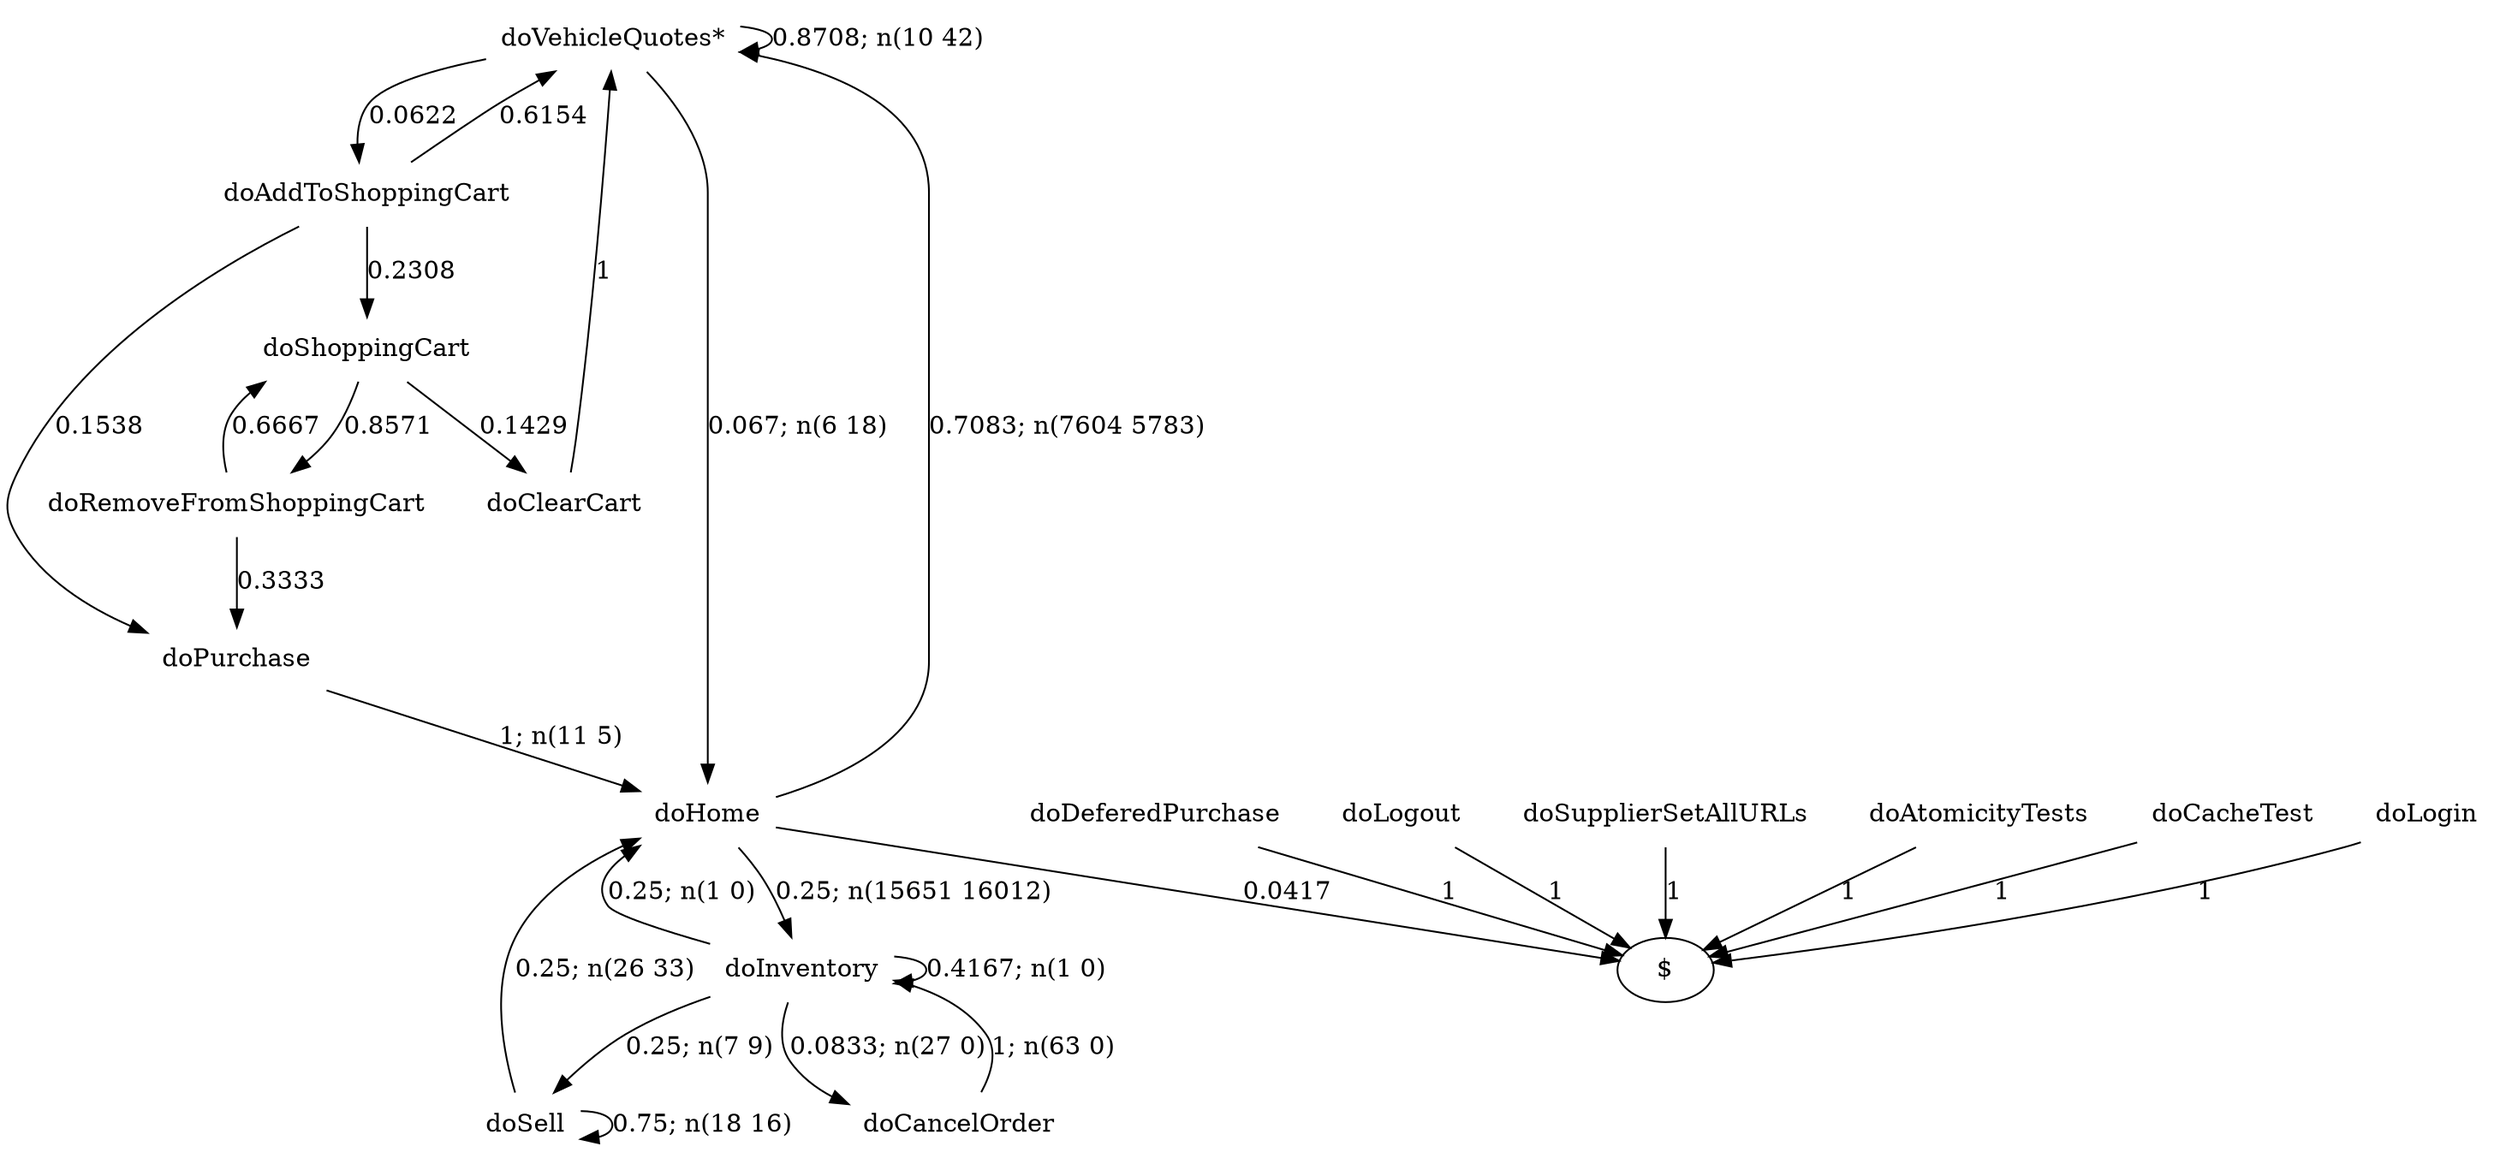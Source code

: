 digraph G {"doVehicleQuotes*" [label="doVehicleQuotes*",shape=none];"doSupplierSetAllURLs" [label="doSupplierSetAllURLs",shape=none];"doAtomicityTests" [label="doAtomicityTests",shape=none];"doCacheTest" [label="doCacheTest",shape=none];"doLogin" [label="doLogin",shape=none];"doAddToShoppingCart" [label="doAddToShoppingCart",shape=none];"doDeferedPurchase" [label="doDeferedPurchase",shape=none];"doHome" [label="doHome",shape=none];"doShoppingCart" [label="doShoppingCart",shape=none];"doClearCart" [label="doClearCart",shape=none];"doPurchase" [label="doPurchase",shape=none];"doInventory" [label="doInventory",shape=none];"doSell" [label="doSell",shape=none];"doLogout" [label="doLogout",shape=none];"doCancelOrder" [label="doCancelOrder",shape=none];"doRemoveFromShoppingCart" [label="doRemoveFromShoppingCart",shape=none];"doVehicleQuotes*"->"doVehicleQuotes*" [style=solid,label="0.8708; n(10 42)"];"doVehicleQuotes*"->"doAddToShoppingCart" [style=solid,label="0.0622"];"doVehicleQuotes*"->"doHome" [style=solid,label="0.067; n(6 18)"];"doSupplierSetAllURLs"->"$" [style=solid,label="1"];"doAtomicityTests"->"$" [style=solid,label="1"];"doCacheTest"->"$" [style=solid,label="1"];"doLogin"->"$" [style=solid,label="1"];"doAddToShoppingCart"->"doVehicleQuotes*" [style=solid,label="0.6154"];"doAddToShoppingCart"->"doShoppingCart" [style=solid,label="0.2308"];"doAddToShoppingCart"->"doPurchase" [style=solid,label="0.1538"];"doDeferedPurchase"->"$" [style=solid,label="1"];"doHome"->"doVehicleQuotes*" [style=solid,label="0.7083; n(7604 5783)"];"doHome"->"doInventory" [style=solid,label="0.25; n(15651 16012)"];"doHome"->"$" [style=solid,label="0.0417"];"doShoppingCart"->"doClearCart" [style=solid,label="0.1429"];"doShoppingCart"->"doRemoveFromShoppingCart" [style=solid,label="0.8571"];"doClearCart"->"doVehicleQuotes*" [style=solid,label="1"];"doPurchase"->"doHome" [style=solid,label="1; n(11 5)"];"doInventory"->"doHome" [style=solid,label="0.25; n(1 0)"];"doInventory"->"doInventory" [style=solid,label="0.4167; n(1 0)"];"doInventory"->"doSell" [style=solid,label="0.25; n(7 9)"];"doInventory"->"doCancelOrder" [style=solid,label="0.0833; n(27 0)"];"doSell"->"doHome" [style=solid,label="0.25; n(26 33)"];"doSell"->"doSell" [style=solid,label="0.75; n(18 16)"];"doLogout"->"$" [style=solid,label="1"];"doCancelOrder"->"doInventory" [style=solid,label="1; n(63 0)"];"doRemoveFromShoppingCart"->"doShoppingCart" [style=solid,label="0.6667"];"doRemoveFromShoppingCart"->"doPurchase" [style=solid,label="0.3333"];}
